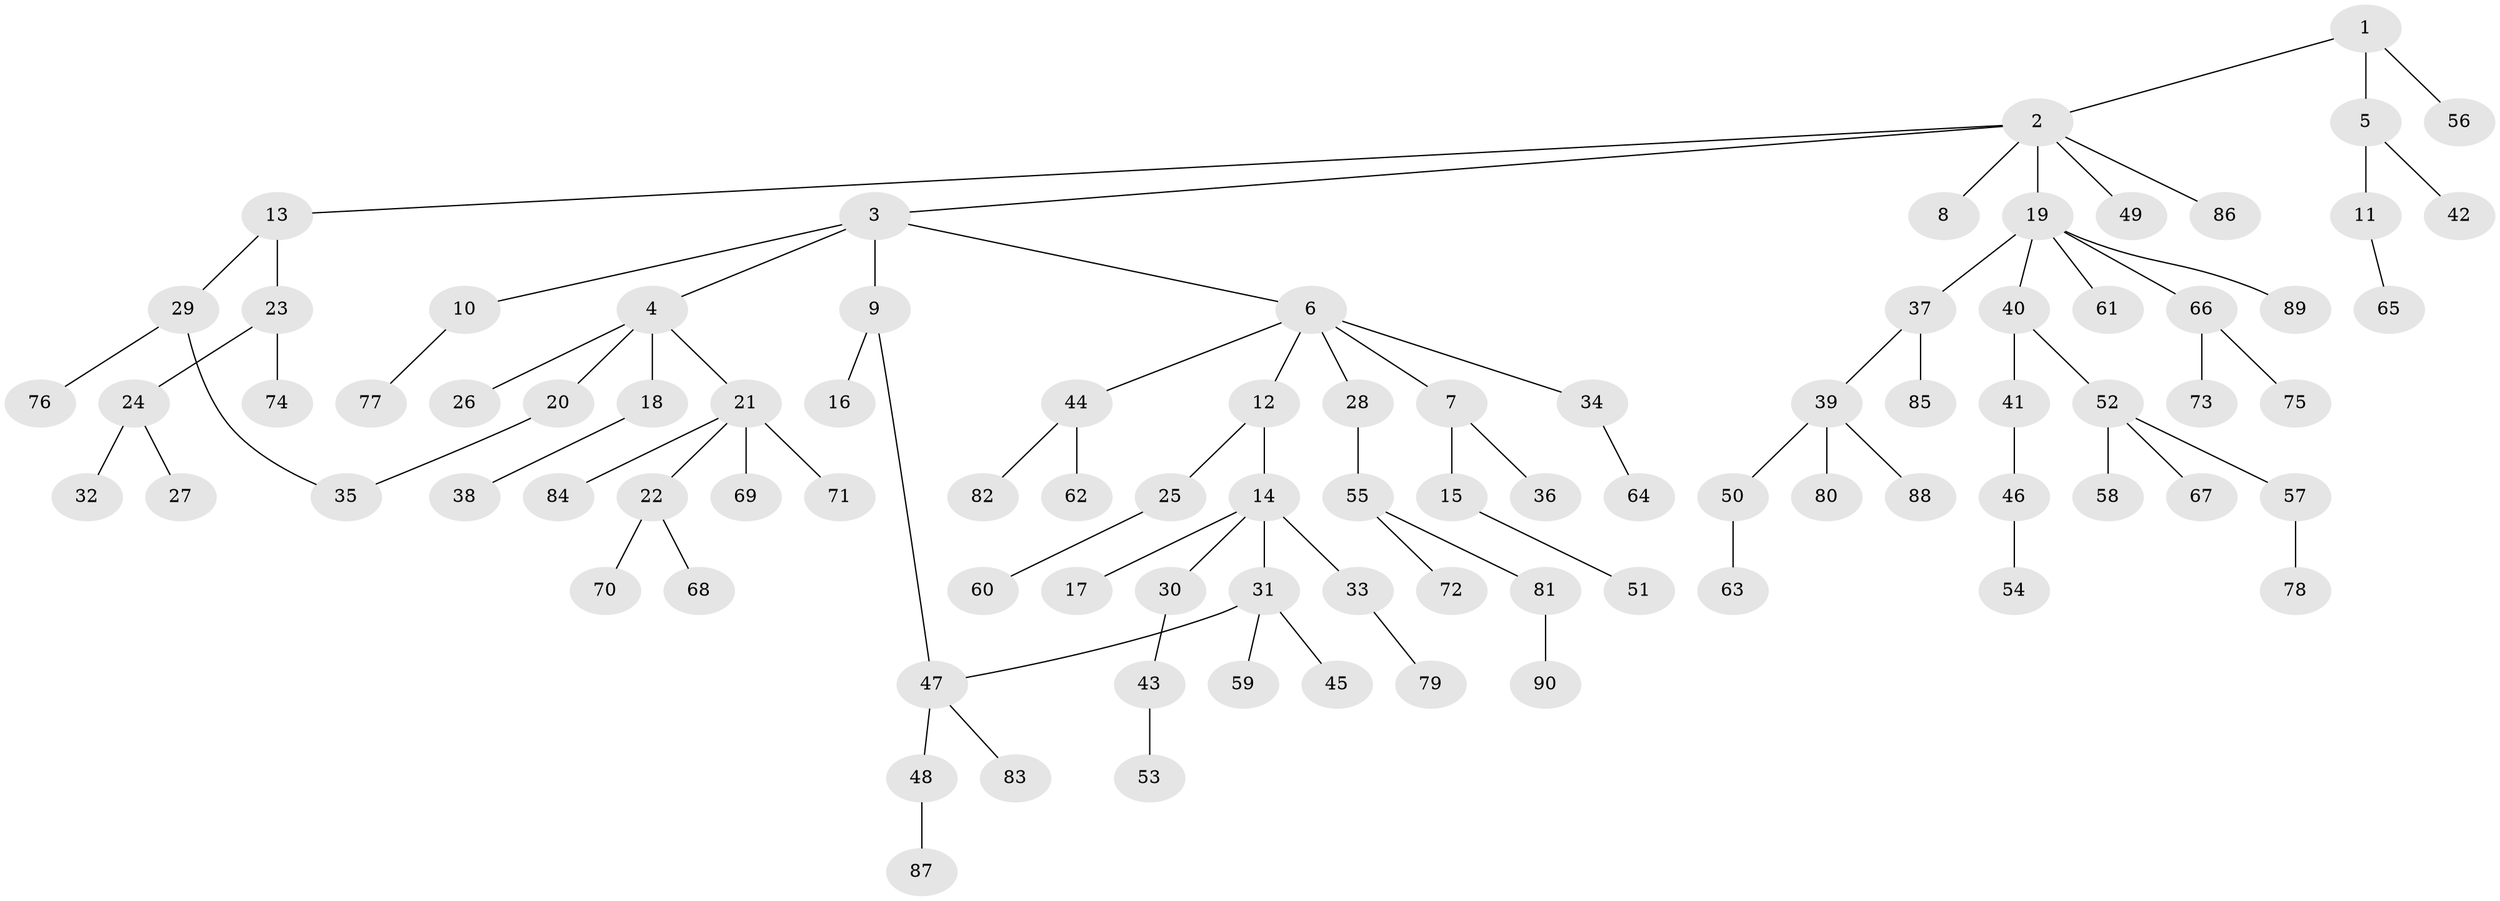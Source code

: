 // coarse degree distribution, {4: 0.01694915254237288, 8: 0.03389830508474576, 6: 0.03389830508474576, 2: 0.23728813559322035, 1: 0.559322033898305, 3: 0.0847457627118644, 7: 0.01694915254237288, 5: 0.01694915254237288}
// Generated by graph-tools (version 1.1) at 2025/51/02/27/25 19:51:40]
// undirected, 90 vertices, 91 edges
graph export_dot {
graph [start="1"]
  node [color=gray90,style=filled];
  1;
  2;
  3;
  4;
  5;
  6;
  7;
  8;
  9;
  10;
  11;
  12;
  13;
  14;
  15;
  16;
  17;
  18;
  19;
  20;
  21;
  22;
  23;
  24;
  25;
  26;
  27;
  28;
  29;
  30;
  31;
  32;
  33;
  34;
  35;
  36;
  37;
  38;
  39;
  40;
  41;
  42;
  43;
  44;
  45;
  46;
  47;
  48;
  49;
  50;
  51;
  52;
  53;
  54;
  55;
  56;
  57;
  58;
  59;
  60;
  61;
  62;
  63;
  64;
  65;
  66;
  67;
  68;
  69;
  70;
  71;
  72;
  73;
  74;
  75;
  76;
  77;
  78;
  79;
  80;
  81;
  82;
  83;
  84;
  85;
  86;
  87;
  88;
  89;
  90;
  1 -- 2;
  1 -- 5;
  1 -- 56;
  2 -- 3;
  2 -- 8;
  2 -- 13;
  2 -- 19;
  2 -- 49;
  2 -- 86;
  3 -- 4;
  3 -- 6;
  3 -- 9;
  3 -- 10;
  4 -- 18;
  4 -- 20;
  4 -- 21;
  4 -- 26;
  5 -- 11;
  5 -- 42;
  6 -- 7;
  6 -- 12;
  6 -- 28;
  6 -- 34;
  6 -- 44;
  7 -- 15;
  7 -- 36;
  9 -- 16;
  9 -- 47;
  10 -- 77;
  11 -- 65;
  12 -- 14;
  12 -- 25;
  13 -- 23;
  13 -- 29;
  14 -- 17;
  14 -- 30;
  14 -- 31;
  14 -- 33;
  15 -- 51;
  18 -- 38;
  19 -- 37;
  19 -- 40;
  19 -- 61;
  19 -- 66;
  19 -- 89;
  20 -- 35;
  21 -- 22;
  21 -- 69;
  21 -- 71;
  21 -- 84;
  22 -- 68;
  22 -- 70;
  23 -- 24;
  23 -- 74;
  24 -- 27;
  24 -- 32;
  25 -- 60;
  28 -- 55;
  29 -- 35;
  29 -- 76;
  30 -- 43;
  31 -- 45;
  31 -- 47;
  31 -- 59;
  33 -- 79;
  34 -- 64;
  37 -- 39;
  37 -- 85;
  39 -- 50;
  39 -- 80;
  39 -- 88;
  40 -- 41;
  40 -- 52;
  41 -- 46;
  43 -- 53;
  44 -- 62;
  44 -- 82;
  46 -- 54;
  47 -- 48;
  47 -- 83;
  48 -- 87;
  50 -- 63;
  52 -- 57;
  52 -- 58;
  52 -- 67;
  55 -- 72;
  55 -- 81;
  57 -- 78;
  66 -- 73;
  66 -- 75;
  81 -- 90;
}
